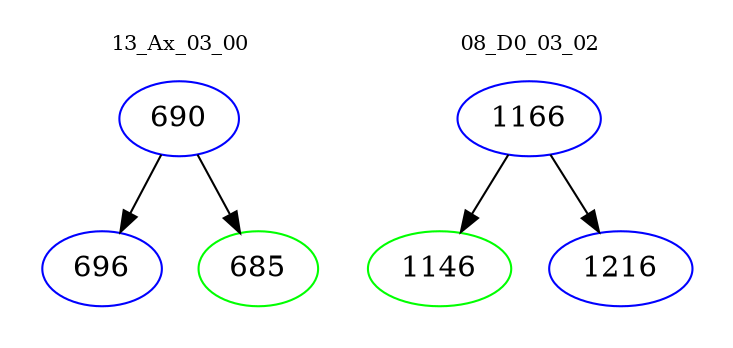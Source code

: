 digraph{
subgraph cluster_0 {
color = white
label = "13_Ax_03_00";
fontsize=10;
T0_690 [label="690", color="blue"]
T0_690 -> T0_696 [color="black"]
T0_696 [label="696", color="blue"]
T0_690 -> T0_685 [color="black"]
T0_685 [label="685", color="green"]
}
subgraph cluster_1 {
color = white
label = "08_D0_03_02";
fontsize=10;
T1_1166 [label="1166", color="blue"]
T1_1166 -> T1_1146 [color="black"]
T1_1146 [label="1146", color="green"]
T1_1166 -> T1_1216 [color="black"]
T1_1216 [label="1216", color="blue"]
}
}
